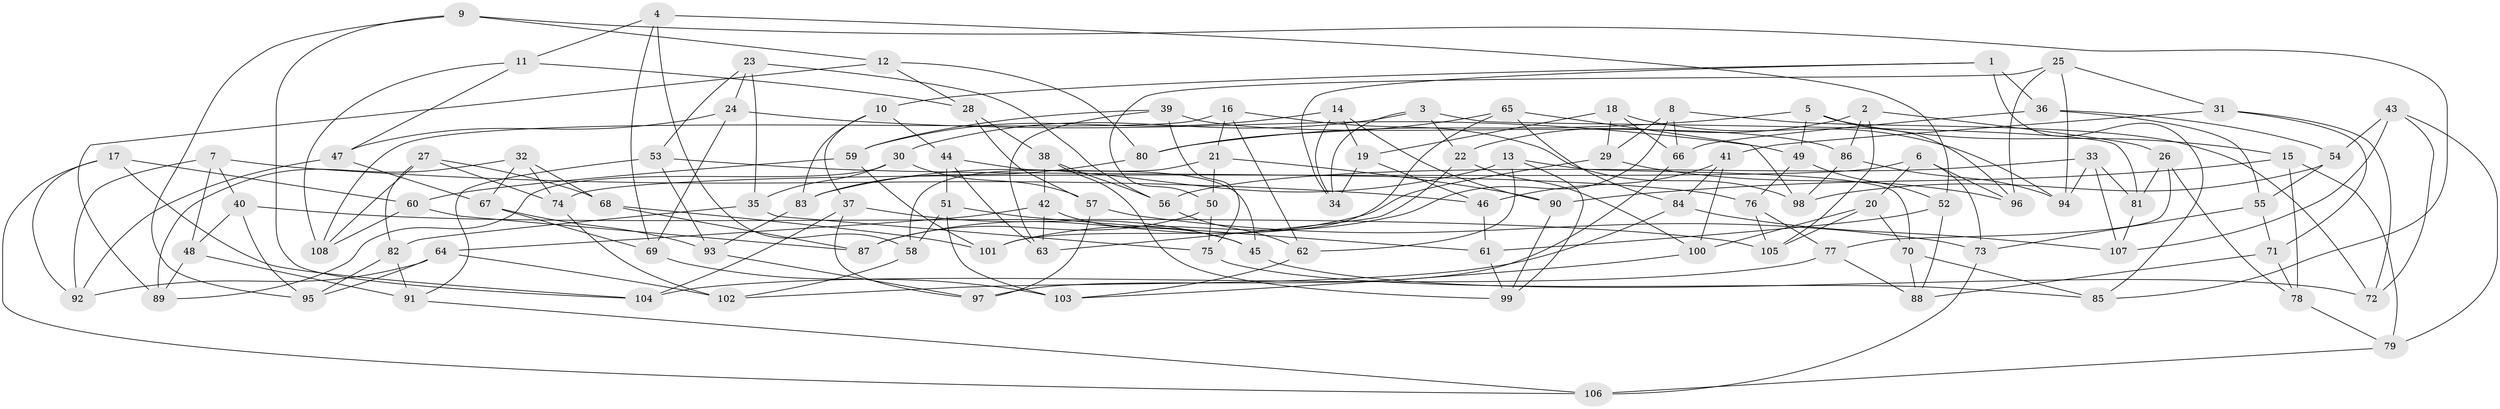 // Generated by graph-tools (version 1.1) at 2025/26/03/09/25 03:26:58]
// undirected, 108 vertices, 216 edges
graph export_dot {
graph [start="1"]
  node [color=gray90,style=filled];
  1;
  2;
  3;
  4;
  5;
  6;
  7;
  8;
  9;
  10;
  11;
  12;
  13;
  14;
  15;
  16;
  17;
  18;
  19;
  20;
  21;
  22;
  23;
  24;
  25;
  26;
  27;
  28;
  29;
  30;
  31;
  32;
  33;
  34;
  35;
  36;
  37;
  38;
  39;
  40;
  41;
  42;
  43;
  44;
  45;
  46;
  47;
  48;
  49;
  50;
  51;
  52;
  53;
  54;
  55;
  56;
  57;
  58;
  59;
  60;
  61;
  62;
  63;
  64;
  65;
  66;
  67;
  68;
  69;
  70;
  71;
  72;
  73;
  74;
  75;
  76;
  77;
  78;
  79;
  80;
  81;
  82;
  83;
  84;
  85;
  86;
  87;
  88;
  89;
  90;
  91;
  92;
  93;
  94;
  95;
  96;
  97;
  98;
  99;
  100;
  101;
  102;
  103;
  104;
  105;
  106;
  107;
  108;
  1 -- 34;
  1 -- 36;
  1 -- 85;
  1 -- 10;
  2 -- 22;
  2 -- 86;
  2 -- 26;
  2 -- 105;
  3 -- 30;
  3 -- 22;
  3 -- 34;
  3 -- 81;
  4 -- 52;
  4 -- 69;
  4 -- 58;
  4 -- 11;
  5 -- 15;
  5 -- 96;
  5 -- 49;
  5 -- 80;
  6 -- 20;
  6 -- 74;
  6 -- 96;
  6 -- 73;
  7 -- 92;
  7 -- 48;
  7 -- 46;
  7 -- 40;
  8 -- 66;
  8 -- 101;
  8 -- 29;
  8 -- 72;
  9 -- 85;
  9 -- 95;
  9 -- 104;
  9 -- 12;
  10 -- 83;
  10 -- 37;
  10 -- 44;
  11 -- 47;
  11 -- 108;
  11 -- 28;
  12 -- 80;
  12 -- 28;
  12 -- 89;
  13 -- 62;
  13 -- 99;
  13 -- 83;
  13 -- 70;
  14 -- 34;
  14 -- 19;
  14 -- 90;
  14 -- 59;
  15 -- 90;
  15 -- 79;
  15 -- 78;
  16 -- 108;
  16 -- 21;
  16 -- 98;
  16 -- 62;
  17 -- 92;
  17 -- 104;
  17 -- 106;
  17 -- 60;
  18 -- 66;
  18 -- 19;
  18 -- 29;
  18 -- 94;
  19 -- 46;
  19 -- 34;
  20 -- 100;
  20 -- 70;
  20 -- 105;
  21 -- 58;
  21 -- 50;
  21 -- 90;
  22 -- 63;
  22 -- 100;
  23 -- 53;
  23 -- 35;
  23 -- 56;
  23 -- 24;
  24 -- 69;
  24 -- 47;
  24 -- 49;
  25 -- 94;
  25 -- 50;
  25 -- 96;
  25 -- 31;
  26 -- 81;
  26 -- 78;
  26 -- 77;
  27 -- 82;
  27 -- 74;
  27 -- 68;
  27 -- 108;
  28 -- 38;
  28 -- 57;
  29 -- 96;
  29 -- 87;
  30 -- 89;
  30 -- 57;
  30 -- 35;
  31 -- 72;
  31 -- 41;
  31 -- 71;
  32 -- 89;
  32 -- 68;
  32 -- 74;
  32 -- 67;
  33 -- 107;
  33 -- 56;
  33 -- 94;
  33 -- 81;
  35 -- 75;
  35 -- 82;
  36 -- 66;
  36 -- 55;
  36 -- 54;
  37 -- 45;
  37 -- 97;
  37 -- 104;
  38 -- 99;
  38 -- 42;
  38 -- 56;
  39 -- 63;
  39 -- 86;
  39 -- 75;
  39 -- 59;
  40 -- 105;
  40 -- 95;
  40 -- 48;
  41 -- 100;
  41 -- 46;
  41 -- 84;
  42 -- 45;
  42 -- 64;
  42 -- 63;
  43 -- 79;
  43 -- 54;
  43 -- 107;
  43 -- 72;
  44 -- 51;
  44 -- 63;
  44 -- 45;
  45 -- 72;
  46 -- 61;
  47 -- 92;
  47 -- 67;
  48 -- 91;
  48 -- 89;
  49 -- 52;
  49 -- 76;
  50 -- 87;
  50 -- 75;
  51 -- 58;
  51 -- 103;
  51 -- 61;
  52 -- 88;
  52 -- 61;
  53 -- 91;
  53 -- 93;
  53 -- 76;
  54 -- 98;
  54 -- 55;
  55 -- 73;
  55 -- 71;
  56 -- 62;
  57 -- 97;
  57 -- 73;
  58 -- 102;
  59 -- 60;
  59 -- 101;
  60 -- 108;
  60 -- 87;
  61 -- 99;
  62 -- 103;
  64 -- 102;
  64 -- 92;
  64 -- 95;
  65 -- 98;
  65 -- 80;
  65 -- 101;
  65 -- 84;
  66 -- 97;
  67 -- 69;
  67 -- 93;
  68 -- 101;
  68 -- 87;
  69 -- 103;
  70 -- 85;
  70 -- 88;
  71 -- 88;
  71 -- 78;
  73 -- 106;
  74 -- 102;
  75 -- 85;
  76 -- 105;
  76 -- 77;
  77 -- 88;
  77 -- 104;
  78 -- 79;
  79 -- 106;
  80 -- 83;
  81 -- 107;
  82 -- 91;
  82 -- 95;
  83 -- 93;
  84 -- 102;
  84 -- 107;
  86 -- 94;
  86 -- 98;
  90 -- 99;
  91 -- 106;
  93 -- 97;
  100 -- 103;
}
